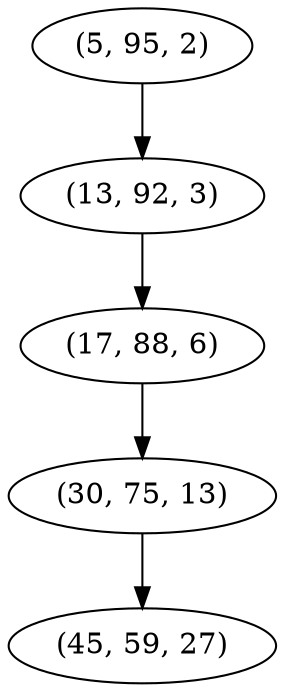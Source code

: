 digraph tree {
    "(5, 95, 2)";
    "(13, 92, 3)";
    "(17, 88, 6)";
    "(30, 75, 13)";
    "(45, 59, 27)";
    "(5, 95, 2)" -> "(13, 92, 3)";
    "(13, 92, 3)" -> "(17, 88, 6)";
    "(17, 88, 6)" -> "(30, 75, 13)";
    "(30, 75, 13)" -> "(45, 59, 27)";
}
